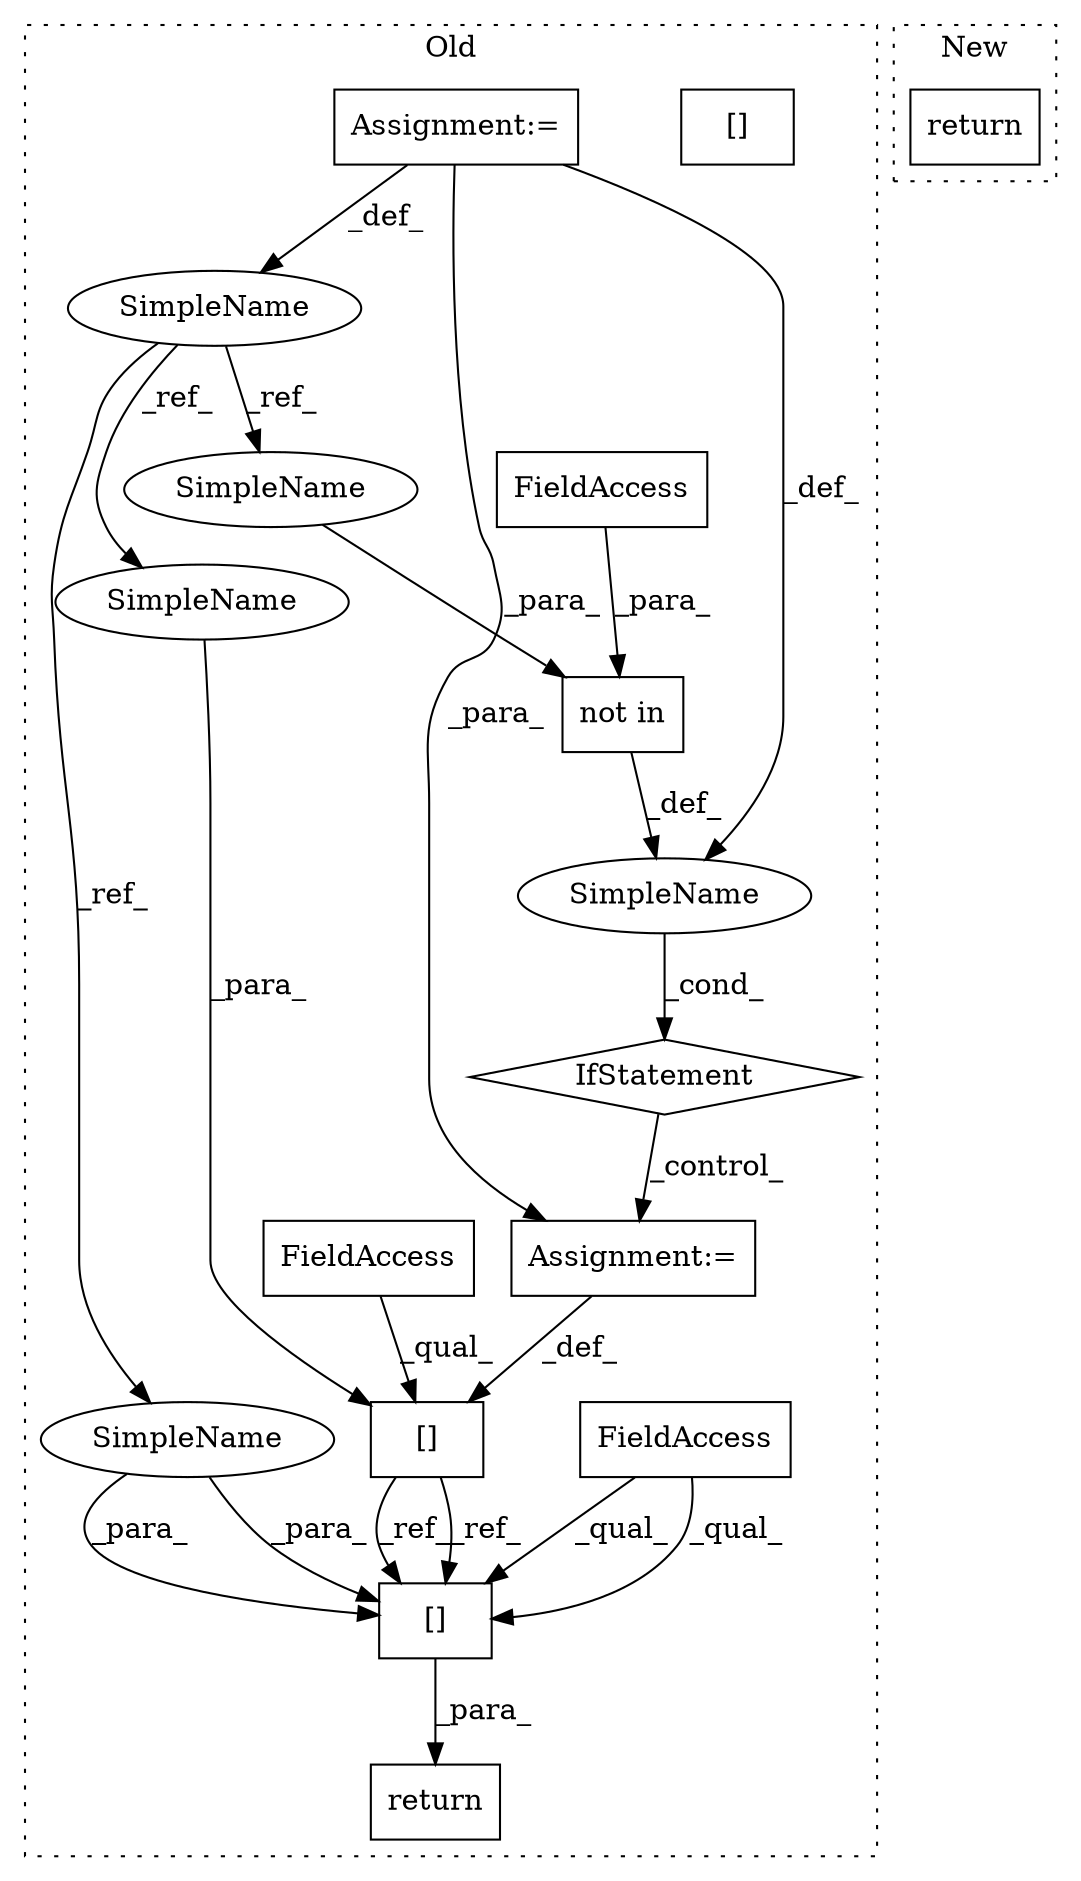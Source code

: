 digraph G {
subgraph cluster0 {
1 [label="not in" a="108" s="9403" l="31" shape="box"];
3 [label="IfStatement" a="25" s="9395,9434" l="8,2" shape="diamond"];
4 [label="Assignment:=" a="7" s="9469" l="1" shape="box"];
5 [label="SimpleName" a="42" s="" l="" shape="ellipse"];
6 [label="[]" a="2" s="9444,9468" l="16,1" shape="box"];
7 [label="FieldAccess" a="22" s="9419" l="15" shape="box"];
8 [label="FieldAccess" a="22" s="9444" l="15" shape="box"];
9 [label="[]" a="2" s="9546,9570" l="16,1" shape="box"];
10 [label="FieldAccess" a="22" s="9546" l="15" shape="box"];
11 [label="return" a="41" s="9539" l="7" shape="box"];
12 [label="SimpleName" a="42" s="9346" l="8" shape="ellipse"];
13 [label="Assignment:=" a="7" s="9354" l="1" shape="box"];
14 [label="[]" a="2" s="9546,9570" l="16,1" shape="box"];
15 [label="SimpleName" a="42" s="9460" l="8" shape="ellipse"];
16 [label="SimpleName" a="42" s="9403" l="8" shape="ellipse"];
17 [label="SimpleName" a="42" s="9562" l="8" shape="ellipse"];
label = "Old";
style="dotted";
}
subgraph cluster1 {
2 [label="return" a="41" s="7900" l="7" shape="box"];
label = "New";
style="dotted";
}
1 -> 5 [label="_def_"];
3 -> 4 [label="_control_"];
4 -> 6 [label="_def_"];
5 -> 3 [label="_cond_"];
6 -> 14 [label="_ref_"];
6 -> 14 [label="_ref_"];
7 -> 1 [label="_para_"];
8 -> 6 [label="_qual_"];
10 -> 14 [label="_qual_"];
10 -> 14 [label="_qual_"];
12 -> 15 [label="_ref_"];
12 -> 17 [label="_ref_"];
12 -> 16 [label="_ref_"];
13 -> 12 [label="_def_"];
13 -> 5 [label="_def_"];
13 -> 4 [label="_para_"];
14 -> 11 [label="_para_"];
15 -> 6 [label="_para_"];
16 -> 1 [label="_para_"];
17 -> 14 [label="_para_"];
17 -> 14 [label="_para_"];
}